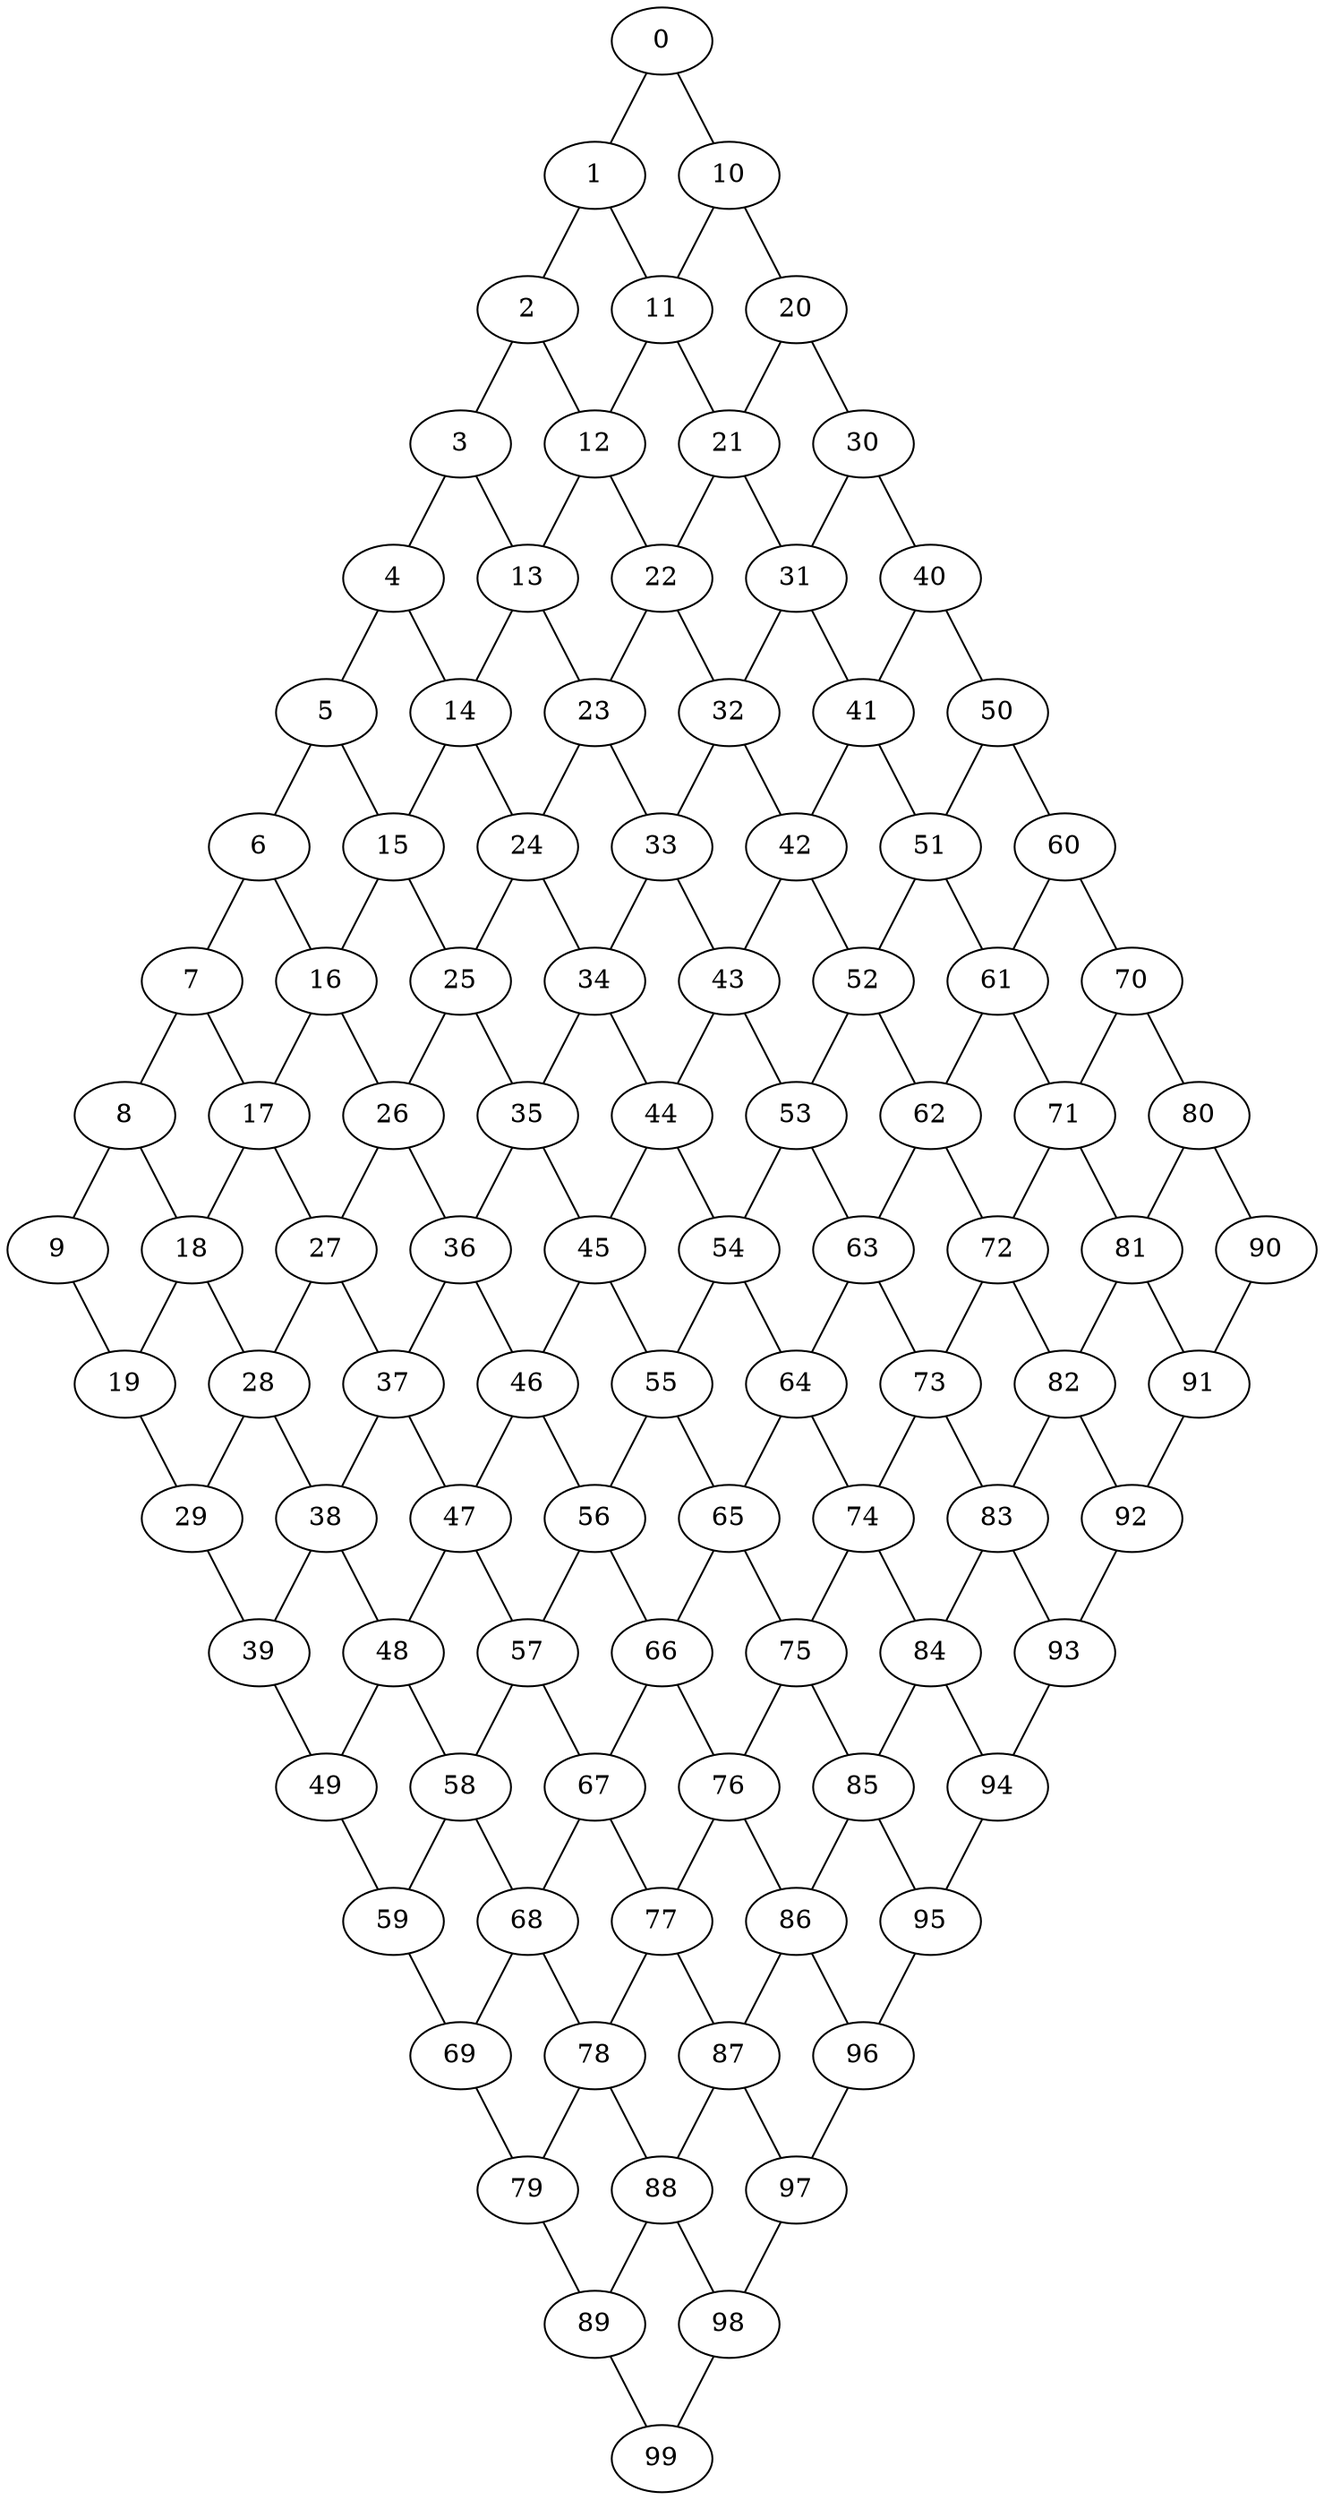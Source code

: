 strict graph G {
0;
1;
2;
3;
4;
5;
6;
7;
8;
9;
10;
11;
12;
13;
14;
15;
16;
17;
18;
19;
20;
21;
22;
23;
24;
25;
26;
27;
28;
29;
30;
31;
32;
33;
34;
35;
36;
37;
38;
39;
40;
41;
42;
43;
44;
45;
46;
47;
48;
49;
50;
51;
52;
53;
54;
55;
56;
57;
58;
59;
60;
61;
62;
63;
64;
65;
66;
67;
68;
69;
70;
71;
72;
73;
74;
75;
76;
77;
78;
79;
80;
81;
82;
83;
84;
85;
86;
87;
88;
89;
90;
91;
92;
93;
94;
95;
96;
97;
98;
99;
84 -- 85;
20 -- 30;
1 -- 2;
30 -- 40;
48 -- 58;
61 -- 62;
18 -- 28;
62 -- 72;
64 -- 74;
64 -- 65;
30 -- 31;
85 -- 95;
91 -- 92;
42 -- 43;
76 -- 77;
70 -- 71;
32 -- 33;
86 -- 87;
3 -- 4;
89 -- 99;
63 -- 73;
55 -- 56;
23 -- 24;
5 -- 15;
74 -- 75;
54 -- 55;
28 -- 38;
3 -- 13;
55 -- 65;
77 -- 87;
44 -- 45;
38 -- 48;
82 -- 92;
31 -- 32;
16 -- 17;
22 -- 32;
14 -- 24;
66 -- 76;
23 -- 33;
19 -- 29;
14 -- 15;
53 -- 54;
11 -- 21;
45 -- 46;
2 -- 3;
77 -- 78;
10 -- 11;
47 -- 48;
80 -- 90;
84 -- 94;
54 -- 64;
25 -- 35;
35 -- 36;
4 -- 14;
74 -- 84;
72 -- 82;
18 -- 19;
38 -- 39;
8 -- 9;
7 -- 17;
21 -- 22;
4 -- 5;
6 -- 7;
44 -- 54;
61 -- 71;
36 -- 37;
46 -- 47;
43 -- 53;
95 -- 96;
12 -- 22;
40 -- 50;
62 -- 63;
37 -- 47;
88 -- 98;
90 -- 91;
24 -- 25;
24 -- 34;
69 -- 79;
43 -- 44;
63 -- 64;
33 -- 34;
16 -- 26;
28 -- 29;
75 -- 85;
97 -- 98;
0 -- 10;
68 -- 78;
13 -- 23;
72 -- 73;
8 -- 18;
94 -- 95;
17 -- 27;
96 -- 97;
15 -- 25;
65 -- 75;
35 -- 45;
85 -- 86;
13 -- 14;
25 -- 26;
49 -- 59;
41 -- 42;
58 -- 68;
21 -- 31;
57 -- 58;
48 -- 49;
92 -- 93;
34 -- 35;
22 -- 23;
73 -- 74;
50 -- 51;
50 -- 60;
36 -- 46;
26 -- 27;
88 -- 89;
12 -- 13;
39 -- 49;
71 -- 72;
82 -- 83;
15 -- 16;
10 -- 20;
87 -- 97;
11 -- 12;
1 -- 11;
34 -- 44;
86 -- 96;
68 -- 69;
78 -- 88;
98 -- 99;
7 -- 8;
83 -- 84;
59 -- 69;
42 -- 52;
56 -- 57;
70 -- 80;
58 -- 59;
93 -- 94;
52 -- 62;
32 -- 42;
46 -- 56;
65 -- 66;
67 -- 68;
81 -- 82;
60 -- 70;
79 -- 89;
29 -- 39;
66 -- 67;
31 -- 41;
27 -- 37;
41 -- 51;
20 -- 21;
76 -- 86;
17 -- 18;
56 -- 66;
5 -- 6;
81 -- 91;
0 -- 1;
9 -- 19;
57 -- 67;
71 -- 81;
37 -- 38;
27 -- 28;
45 -- 55;
26 -- 36;
83 -- 93;
51 -- 61;
78 -- 79;
80 -- 81;
87 -- 88;
33 -- 43;
6 -- 16;
73 -- 83;
40 -- 41;
51 -- 52;
52 -- 53;
2 -- 12;
53 -- 63;
67 -- 77;
60 -- 61;
47 -- 57;
75 -- 76;
}
